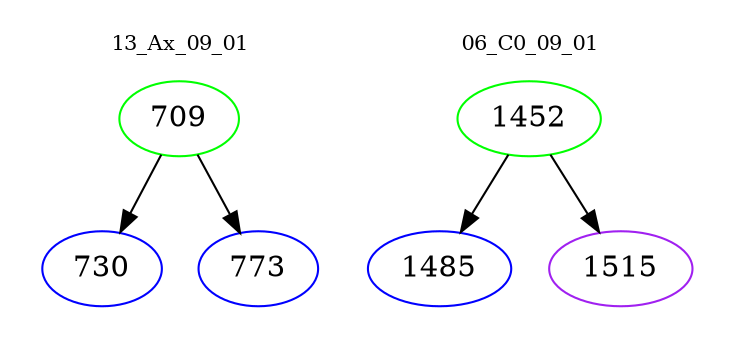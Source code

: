 digraph{
subgraph cluster_0 {
color = white
label = "13_Ax_09_01";
fontsize=10;
T0_709 [label="709", color="green"]
T0_709 -> T0_730 [color="black"]
T0_730 [label="730", color="blue"]
T0_709 -> T0_773 [color="black"]
T0_773 [label="773", color="blue"]
}
subgraph cluster_1 {
color = white
label = "06_C0_09_01";
fontsize=10;
T1_1452 [label="1452", color="green"]
T1_1452 -> T1_1485 [color="black"]
T1_1485 [label="1485", color="blue"]
T1_1452 -> T1_1515 [color="black"]
T1_1515 [label="1515", color="purple"]
}
}
